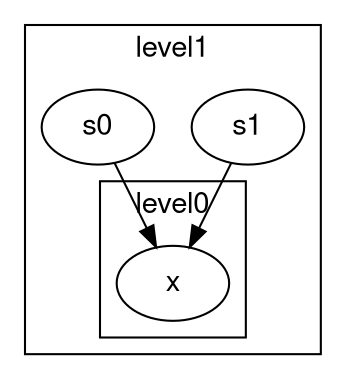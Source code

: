 digraph unix {
  graph [ dpi = 75 ]; 
  graph [nodesep = 0.25; ranksep=0.25];
  fontname="Helvetica,Arial,sans-serif"
  node [fontname="Helvetica,Arial,sans-serif"]
  edge [fontname="Helvetica,Arial,sans-serif"]
  subgraph cluster_level1_10 {
    label = "level1"; // scope
    s1_11 [
      label = "s1"; // node
    ];
    s0_12 [
      label = "s0"; // node
    ];
    subgraph cluster_level0_12 {
      label = "level0"; // scope
      x_14 [
        label = "x"; // node
      ];
      
    }
    
  }
  "s1_11" -> "x_14";
  "s0_12" -> "x_14";
}
